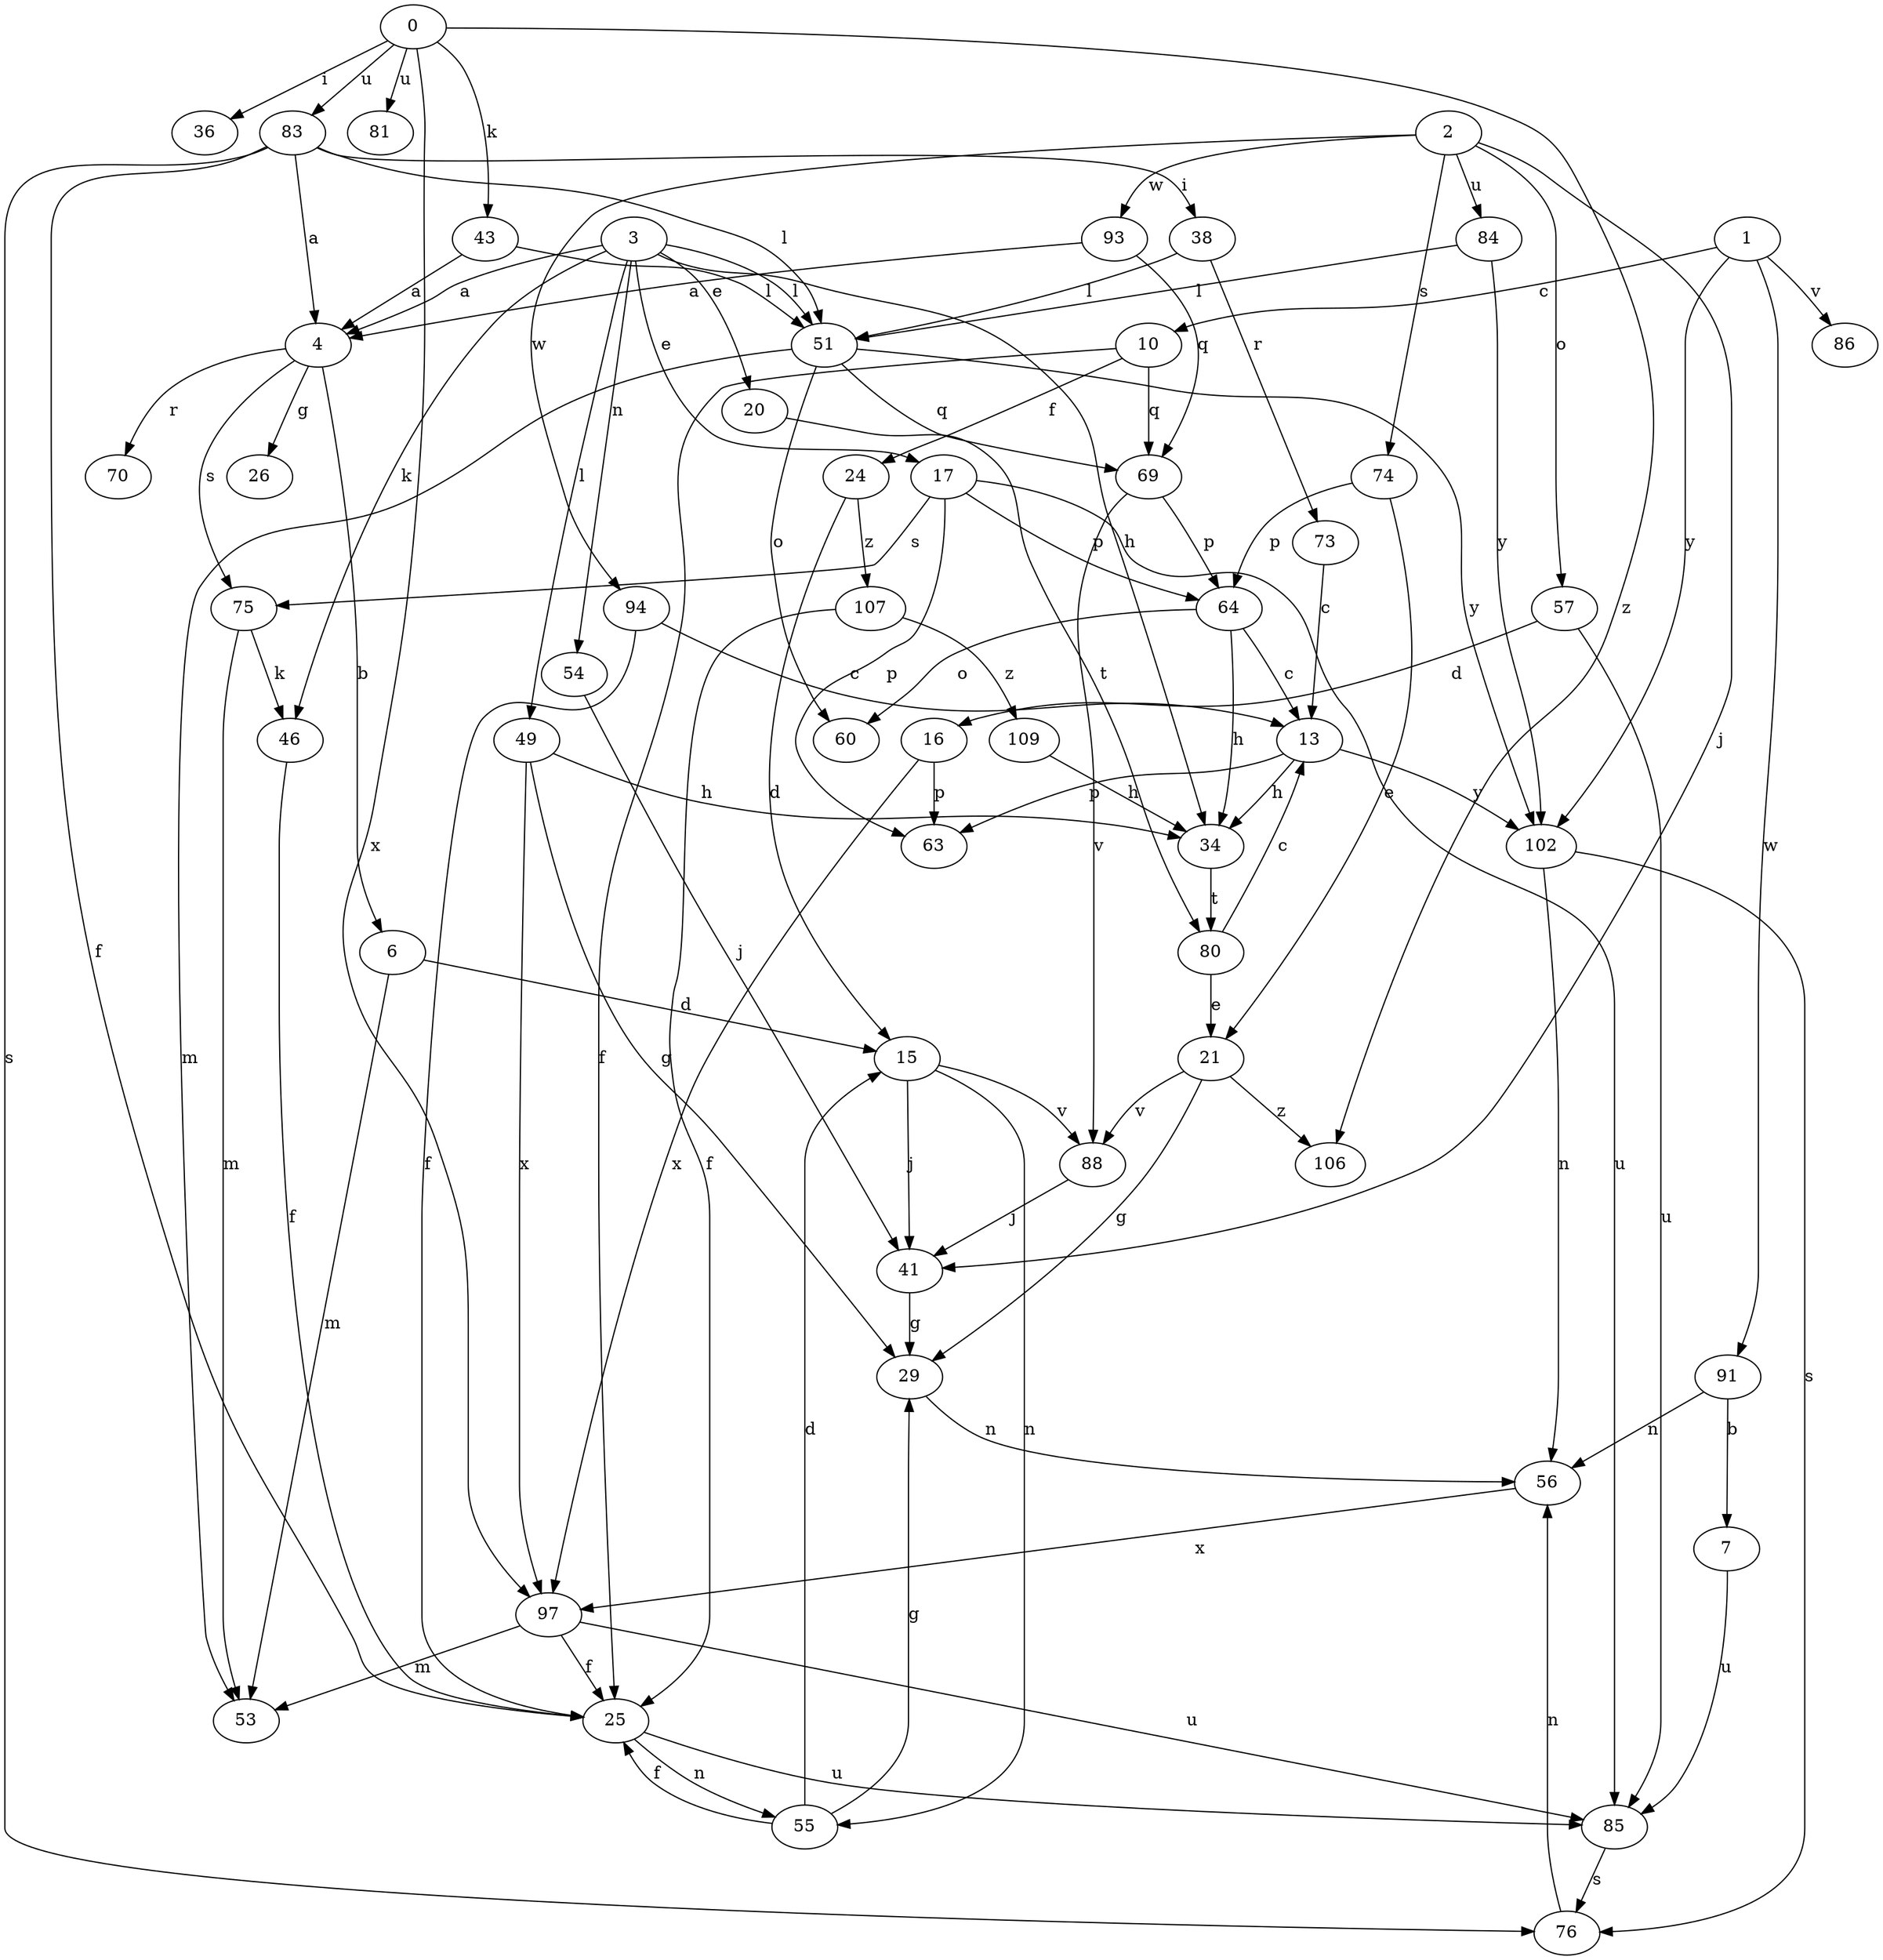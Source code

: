 strict digraph  {
0;
1;
2;
3;
4;
6;
7;
10;
13;
15;
16;
17;
20;
21;
24;
25;
26;
29;
34;
36;
38;
41;
43;
46;
49;
51;
53;
54;
55;
56;
57;
60;
63;
64;
69;
70;
73;
74;
75;
76;
80;
81;
83;
84;
85;
86;
88;
91;
93;
94;
97;
102;
106;
107;
109;
0 -> 36  [label=i];
0 -> 43  [label=k];
0 -> 81  [label=u];
0 -> 83  [label=u];
0 -> 97  [label=x];
0 -> 106  [label=z];
1 -> 10  [label=c];
1 -> 86  [label=v];
1 -> 91  [label=w];
1 -> 102  [label=y];
2 -> 41  [label=j];
2 -> 57  [label=o];
2 -> 74  [label=s];
2 -> 84  [label=u];
2 -> 93  [label=w];
2 -> 94  [label=w];
3 -> 4  [label=a];
3 -> 17  [label=e];
3 -> 20  [label=e];
3 -> 34  [label=h];
3 -> 46  [label=k];
3 -> 49  [label=l];
3 -> 51  [label=l];
3 -> 54  [label=n];
4 -> 6  [label=b];
4 -> 26  [label=g];
4 -> 70  [label=r];
4 -> 75  [label=s];
6 -> 15  [label=d];
6 -> 53  [label=m];
7 -> 85  [label=u];
10 -> 24  [label=f];
10 -> 25  [label=f];
10 -> 69  [label=q];
13 -> 34  [label=h];
13 -> 63  [label=p];
13 -> 102  [label=y];
15 -> 41  [label=j];
15 -> 55  [label=n];
15 -> 88  [label=v];
16 -> 63  [label=p];
16 -> 97  [label=x];
17 -> 63  [label=p];
17 -> 64  [label=p];
17 -> 75  [label=s];
17 -> 85  [label=u];
20 -> 80  [label=t];
21 -> 29  [label=g];
21 -> 88  [label=v];
21 -> 106  [label=z];
24 -> 15  [label=d];
24 -> 107  [label=z];
25 -> 55  [label=n];
25 -> 85  [label=u];
29 -> 56  [label=n];
34 -> 80  [label=t];
38 -> 51  [label=l];
38 -> 73  [label=r];
41 -> 29  [label=g];
43 -> 4  [label=a];
43 -> 51  [label=l];
46 -> 25  [label=f];
49 -> 29  [label=g];
49 -> 34  [label=h];
49 -> 97  [label=x];
51 -> 53  [label=m];
51 -> 60  [label=o];
51 -> 69  [label=q];
51 -> 102  [label=y];
54 -> 41  [label=j];
55 -> 15  [label=d];
55 -> 25  [label=f];
55 -> 29  [label=g];
56 -> 97  [label=x];
57 -> 16  [label=d];
57 -> 85  [label=u];
64 -> 13  [label=c];
64 -> 34  [label=h];
64 -> 60  [label=o];
69 -> 64  [label=p];
69 -> 88  [label=v];
73 -> 13  [label=c];
74 -> 21  [label=e];
74 -> 64  [label=p];
75 -> 46  [label=k];
75 -> 53  [label=m];
76 -> 56  [label=n];
80 -> 13  [label=c];
80 -> 21  [label=e];
83 -> 4  [label=a];
83 -> 25  [label=f];
83 -> 38  [label=i];
83 -> 51  [label=l];
83 -> 76  [label=s];
84 -> 51  [label=l];
84 -> 102  [label=y];
85 -> 76  [label=s];
88 -> 41  [label=j];
91 -> 7  [label=b];
91 -> 56  [label=n];
93 -> 4  [label=a];
93 -> 69  [label=q];
94 -> 13  [label=c];
94 -> 25  [label=f];
97 -> 25  [label=f];
97 -> 53  [label=m];
97 -> 85  [label=u];
102 -> 56  [label=n];
102 -> 76  [label=s];
107 -> 25  [label=f];
107 -> 109  [label=z];
109 -> 34  [label=h];
}
